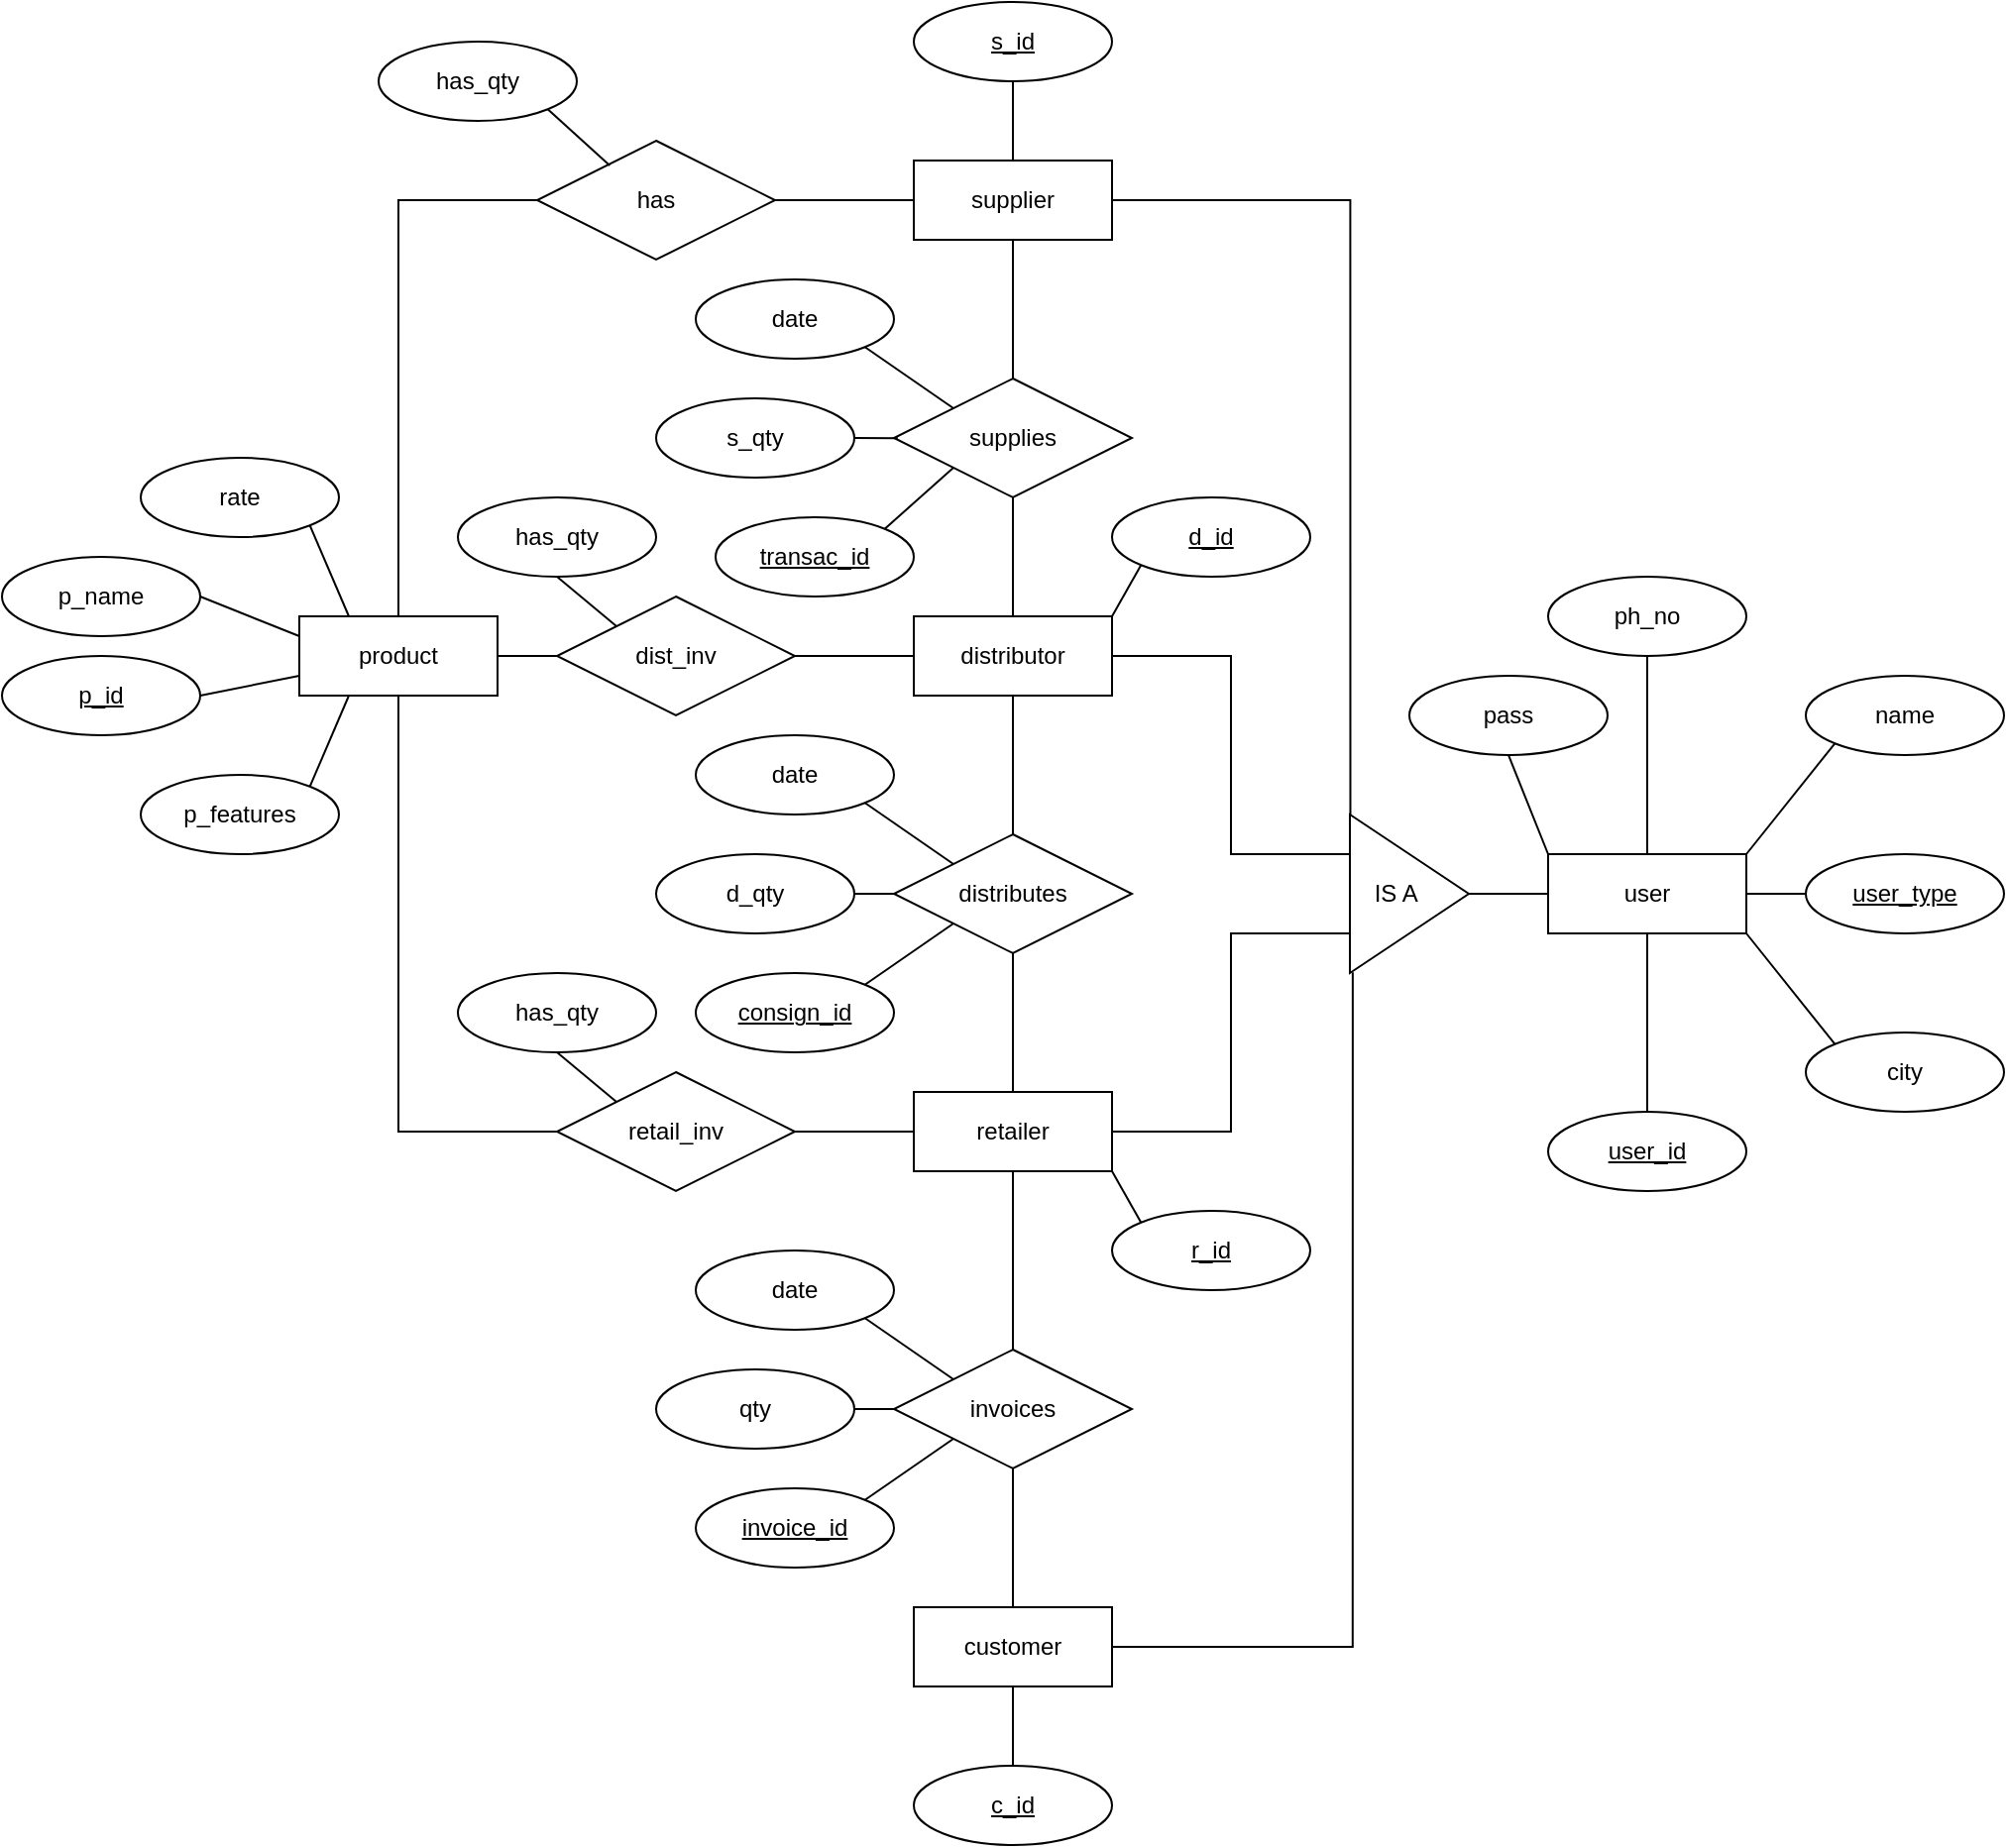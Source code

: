 <mxfile>
    <diagram id="r0-JJ8YWni_cFCn1BBbc" name="Page-1">
        <mxGraphModel dx="1470" dy="614" grid="1" gridSize="10" guides="1" tooltips="1" connect="1" arrows="1" fold="1" page="0" pageScale="1" pageWidth="850" pageHeight="1100" math="0" shadow="0">
            <root>
                <mxCell id="0"/>
                <mxCell id="1" parent="0"/>
                <mxCell id="2" value="product" style="whiteSpace=wrap;html=1;align=center;" vertex="1" parent="1">
                    <mxGeometry x="20" y="390" width="100" height="40" as="geometry"/>
                </mxCell>
                <mxCell id="3" value="supplier" style="whiteSpace=wrap;html=1;align=center;" vertex="1" parent="1">
                    <mxGeometry x="330" y="160" width="100" height="40" as="geometry"/>
                </mxCell>
                <mxCell id="4" value="distributor" style="whiteSpace=wrap;html=1;align=center;" vertex="1" parent="1">
                    <mxGeometry x="330" y="390" width="100" height="40" as="geometry"/>
                </mxCell>
                <mxCell id="5" value="retailer" style="whiteSpace=wrap;html=1;align=center;" vertex="1" parent="1">
                    <mxGeometry x="330" y="630" width="100" height="40" as="geometry"/>
                </mxCell>
                <mxCell id="6" value="customer" style="whiteSpace=wrap;html=1;align=center;" vertex="1" parent="1">
                    <mxGeometry x="330" y="890" width="100" height="40" as="geometry"/>
                </mxCell>
                <mxCell id="7" value="has" style="shape=rhombus;perimeter=rhombusPerimeter;whiteSpace=wrap;html=1;align=center;" vertex="1" parent="1">
                    <mxGeometry x="140" y="150" width="120" height="60" as="geometry"/>
                </mxCell>
                <mxCell id="8" value="retail_inv" style="shape=rhombus;perimeter=rhombusPerimeter;whiteSpace=wrap;html=1;align=center;" vertex="1" parent="1">
                    <mxGeometry x="150" y="620" width="120" height="60" as="geometry"/>
                </mxCell>
                <mxCell id="9" value="dist_inv" style="shape=rhombus;perimeter=rhombusPerimeter;whiteSpace=wrap;html=1;align=center;" vertex="1" parent="1">
                    <mxGeometry x="150" y="380" width="120" height="60" as="geometry"/>
                </mxCell>
                <mxCell id="10" value="invoices" style="shape=rhombus;perimeter=rhombusPerimeter;whiteSpace=wrap;html=1;align=center;" vertex="1" parent="1">
                    <mxGeometry x="320" y="760" width="120" height="60" as="geometry"/>
                </mxCell>
                <mxCell id="11" value="distributes" style="shape=rhombus;perimeter=rhombusPerimeter;whiteSpace=wrap;html=1;align=center;" vertex="1" parent="1">
                    <mxGeometry x="320" y="500" width="120" height="60" as="geometry"/>
                </mxCell>
                <mxCell id="12" value="supplies" style="shape=rhombus;perimeter=rhombusPerimeter;whiteSpace=wrap;html=1;align=center;" vertex="1" parent="1">
                    <mxGeometry x="320" y="270" width="120" height="60" as="geometry"/>
                </mxCell>
                <mxCell id="13" value="" style="endArrow=none;html=1;rounded=0;exitX=0.5;exitY=1;exitDx=0;exitDy=0;entryX=0;entryY=0.5;entryDx=0;entryDy=0;edgeStyle=orthogonalEdgeStyle;" edge="1" parent="1" source="2" target="8">
                    <mxGeometry relative="1" as="geometry">
                        <mxPoint x="300" y="560" as="sourcePoint"/>
                        <mxPoint x="460" y="560" as="targetPoint"/>
                    </mxGeometry>
                </mxCell>
                <mxCell id="14" value="" style="endArrow=none;html=1;rounded=0;exitX=0;exitY=0.5;exitDx=0;exitDy=0;entryX=0.5;entryY=0;entryDx=0;entryDy=0;edgeStyle=orthogonalEdgeStyle;" edge="1" parent="1" source="7" target="2">
                    <mxGeometry relative="1" as="geometry">
                        <mxPoint x="80" y="440" as="sourcePoint"/>
                        <mxPoint x="190" y="660" as="targetPoint"/>
                    </mxGeometry>
                </mxCell>
                <mxCell id="15" value="" style="endArrow=none;html=1;rounded=0;exitX=1;exitY=0.5;exitDx=0;exitDy=0;entryX=0;entryY=0.5;entryDx=0;entryDy=0;edgeStyle=orthogonalEdgeStyle;" edge="1" parent="1" source="2" target="9">
                    <mxGeometry relative="1" as="geometry">
                        <mxPoint x="90" y="450" as="sourcePoint"/>
                        <mxPoint x="200" y="670" as="targetPoint"/>
                    </mxGeometry>
                </mxCell>
                <mxCell id="16" value="" style="endArrow=none;html=1;rounded=0;exitX=1;exitY=0.5;exitDx=0;exitDy=0;entryX=0;entryY=0.5;entryDx=0;entryDy=0;edgeStyle=orthogonalEdgeStyle;" edge="1" parent="1" source="9" target="4">
                    <mxGeometry relative="1" as="geometry">
                        <mxPoint x="70" y="460" as="sourcePoint"/>
                        <mxPoint x="180" y="680" as="targetPoint"/>
                    </mxGeometry>
                </mxCell>
                <mxCell id="17" value="" style="endArrow=none;html=1;rounded=0;exitX=0.5;exitY=1;exitDx=0;exitDy=0;entryX=0.5;entryY=0;entryDx=0;entryDy=0;edgeStyle=orthogonalEdgeStyle;" edge="1" parent="1" source="3" target="12">
                    <mxGeometry relative="1" as="geometry">
                        <mxPoint x="80" y="470" as="sourcePoint"/>
                        <mxPoint x="190" y="690" as="targetPoint"/>
                    </mxGeometry>
                </mxCell>
                <mxCell id="18" value="" style="endArrow=none;html=1;rounded=0;exitX=1;exitY=0.5;exitDx=0;exitDy=0;entryX=0;entryY=0.5;entryDx=0;entryDy=0;edgeStyle=orthogonalEdgeStyle;" edge="1" parent="1" source="7" target="3">
                    <mxGeometry relative="1" as="geometry">
                        <mxPoint x="90" y="480" as="sourcePoint"/>
                        <mxPoint x="200" y="700" as="targetPoint"/>
                    </mxGeometry>
                </mxCell>
                <mxCell id="19" value="" style="endArrow=none;html=1;rounded=0;exitX=0.5;exitY=1;exitDx=0;exitDy=0;edgeStyle=orthogonalEdgeStyle;entryX=0.5;entryY=0;entryDx=0;entryDy=0;" edge="1" parent="1" source="12" target="4">
                    <mxGeometry relative="1" as="geometry">
                        <mxPoint x="100" y="490" as="sourcePoint"/>
                        <mxPoint x="300" y="710" as="targetPoint"/>
                    </mxGeometry>
                </mxCell>
                <mxCell id="21" value="" style="endArrow=none;html=1;rounded=0;exitX=0.5;exitY=1;exitDx=0;exitDy=0;entryX=0.5;entryY=0;entryDx=0;entryDy=0;edgeStyle=orthogonalEdgeStyle;" edge="1" parent="1" source="4" target="11">
                    <mxGeometry relative="1" as="geometry">
                        <mxPoint x="110" y="500" as="sourcePoint"/>
                        <mxPoint x="220" y="720" as="targetPoint"/>
                    </mxGeometry>
                </mxCell>
                <mxCell id="22" value="" style="endArrow=none;html=1;rounded=0;exitX=0.5;exitY=1;exitDx=0;exitDy=0;entryX=0.5;entryY=0;entryDx=0;entryDy=0;edgeStyle=orthogonalEdgeStyle;" edge="1" parent="1" source="11" target="5">
                    <mxGeometry relative="1" as="geometry">
                        <mxPoint x="120" y="510" as="sourcePoint"/>
                        <mxPoint x="230" y="730" as="targetPoint"/>
                    </mxGeometry>
                </mxCell>
                <mxCell id="23" value="" style="endArrow=none;html=1;rounded=0;exitX=1;exitY=0.5;exitDx=0;exitDy=0;entryX=0;entryY=0.5;entryDx=0;entryDy=0;edgeStyle=orthogonalEdgeStyle;" edge="1" parent="1" source="8" target="5">
                    <mxGeometry relative="1" as="geometry">
                        <mxPoint x="130" y="520" as="sourcePoint"/>
                        <mxPoint x="240" y="740" as="targetPoint"/>
                    </mxGeometry>
                </mxCell>
                <mxCell id="27" value="" style="endArrow=none;html=1;rounded=0;exitX=0.5;exitY=1;exitDx=0;exitDy=0;entryX=0.5;entryY=0;entryDx=0;entryDy=0;edgeStyle=orthogonalEdgeStyle;" edge="1" parent="1" source="5" target="10">
                    <mxGeometry relative="1" as="geometry">
                        <mxPoint x="390" y="570" as="sourcePoint"/>
                        <mxPoint x="390" y="640" as="targetPoint"/>
                    </mxGeometry>
                </mxCell>
                <mxCell id="28" value="" style="endArrow=none;html=1;rounded=0;exitX=0.5;exitY=1;exitDx=0;exitDy=0;entryX=0.5;entryY=0;entryDx=0;entryDy=0;edgeStyle=orthogonalEdgeStyle;" edge="1" parent="1" source="10" target="6">
                    <mxGeometry relative="1" as="geometry">
                        <mxPoint x="400" y="580" as="sourcePoint"/>
                        <mxPoint x="400" y="650" as="targetPoint"/>
                    </mxGeometry>
                </mxCell>
                <mxCell id="29" value="user" style="whiteSpace=wrap;html=1;align=center;" vertex="1" parent="1">
                    <mxGeometry x="650" y="510" width="100" height="40" as="geometry"/>
                </mxCell>
                <mxCell id="32" value="IS A&amp;nbsp; &amp;nbsp;&amp;nbsp;" style="triangle;whiteSpace=wrap;html=1;" vertex="1" parent="1">
                    <mxGeometry x="550" y="490" width="60" height="80" as="geometry"/>
                </mxCell>
                <mxCell id="33" value="" style="endArrow=none;html=1;rounded=0;entryX=0;entryY=0.5;entryDx=0;entryDy=0;exitX=1;exitY=0.5;exitDx=0;exitDy=0;" edge="1" parent="1" source="32" target="29">
                    <mxGeometry relative="1" as="geometry">
                        <mxPoint x="630" y="530" as="sourcePoint"/>
                        <mxPoint x="400" y="460" as="targetPoint"/>
                    </mxGeometry>
                </mxCell>
                <mxCell id="34" value="" style="endArrow=none;html=1;rounded=0;exitX=0.004;exitY=0.007;exitDx=0;exitDy=0;entryX=1;entryY=0.5;entryDx=0;entryDy=0;edgeStyle=orthogonalEdgeStyle;elbow=vertical;exitPerimeter=0;" edge="1" parent="1" source="32" target="3">
                    <mxGeometry relative="1" as="geometry">
                        <mxPoint x="610.0" y="540" as="sourcePoint"/>
                        <mxPoint x="660.0" y="540" as="targetPoint"/>
                    </mxGeometry>
                </mxCell>
                <mxCell id="36" value="" style="endArrow=none;html=1;rounded=0;exitX=0;exitY=0.25;exitDx=0;exitDy=0;entryX=1;entryY=0.5;entryDx=0;entryDy=0;edgeStyle=orthogonalEdgeStyle;elbow=vertical;" edge="1" parent="1" source="32" target="4">
                    <mxGeometry relative="1" as="geometry">
                        <mxPoint x="610.24" y="500.56" as="sourcePoint"/>
                        <mxPoint x="440" y="190.0" as="targetPoint"/>
                    </mxGeometry>
                </mxCell>
                <mxCell id="37" value="" style="endArrow=none;html=1;rounded=0;exitX=0;exitY=0.75;exitDx=0;exitDy=0;entryX=1;entryY=0.5;entryDx=0;entryDy=0;edgeStyle=orthogonalEdgeStyle;elbow=vertical;" edge="1" parent="1" source="32" target="5">
                    <mxGeometry relative="1" as="geometry">
                        <mxPoint x="620.24" y="510.56" as="sourcePoint"/>
                        <mxPoint x="450" y="200.0" as="targetPoint"/>
                    </mxGeometry>
                </mxCell>
                <mxCell id="38" value="" style="endArrow=none;html=1;rounded=0;exitX=0.024;exitY=0.996;exitDx=0;exitDy=0;entryX=1;entryY=0.5;entryDx=0;entryDy=0;edgeStyle=orthogonalEdgeStyle;elbow=vertical;exitPerimeter=0;" edge="1" parent="1" source="32" target="6">
                    <mxGeometry relative="1" as="geometry">
                        <mxPoint x="630.24" y="520.56" as="sourcePoint"/>
                        <mxPoint x="460" y="210.0" as="targetPoint"/>
                    </mxGeometry>
                </mxCell>
                <mxCell id="40" value="pass" style="ellipse;whiteSpace=wrap;html=1;align=center;" vertex="1" parent="1">
                    <mxGeometry x="580" y="420" width="100" height="40" as="geometry"/>
                </mxCell>
                <mxCell id="41" value="user_id" style="ellipse;whiteSpace=wrap;html=1;align=center;fontStyle=4;" vertex="1" parent="1">
                    <mxGeometry x="650" y="640" width="100" height="40" as="geometry"/>
                </mxCell>
                <mxCell id="42" value="user_type" style="ellipse;whiteSpace=wrap;html=1;align=center;fontStyle=4;" vertex="1" parent="1">
                    <mxGeometry x="780" y="510" width="100" height="40" as="geometry"/>
                </mxCell>
                <mxCell id="43" value="" style="endArrow=none;html=1;rounded=0;elbow=vertical;exitX=0.5;exitY=1;exitDx=0;exitDy=0;entryX=0.5;entryY=0;entryDx=0;entryDy=0;" edge="1" parent="1" source="29" target="41">
                    <mxGeometry relative="1" as="geometry">
                        <mxPoint x="650" y="550" as="sourcePoint"/>
                        <mxPoint x="670" y="480" as="targetPoint"/>
                    </mxGeometry>
                </mxCell>
                <mxCell id="44" value="" style="endArrow=none;html=1;rounded=0;elbow=vertical;exitX=1;exitY=0.5;exitDx=0;exitDy=0;entryX=0;entryY=0.5;entryDx=0;entryDy=0;" edge="1" parent="1" source="29" target="42">
                    <mxGeometry relative="1" as="geometry">
                        <mxPoint x="710" y="560" as="sourcePoint"/>
                        <mxPoint x="710" y="600" as="targetPoint"/>
                    </mxGeometry>
                </mxCell>
                <mxCell id="45" value="" style="endArrow=none;html=1;rounded=0;elbow=vertical;exitX=0.5;exitY=1;exitDx=0;exitDy=0;entryX=0;entryY=0;entryDx=0;entryDy=0;" edge="1" parent="1" source="40" target="29">
                    <mxGeometry relative="1" as="geometry">
                        <mxPoint x="720" y="570" as="sourcePoint"/>
                        <mxPoint x="720" y="610" as="targetPoint"/>
                    </mxGeometry>
                </mxCell>
                <mxCell id="46" value="name" style="ellipse;whiteSpace=wrap;html=1;align=center;" vertex="1" parent="1">
                    <mxGeometry x="780" y="420" width="100" height="40" as="geometry"/>
                </mxCell>
                <mxCell id="47" value="" style="endArrow=none;html=1;rounded=0;elbow=vertical;exitX=0;exitY=1;exitDx=0;exitDy=0;entryX=1;entryY=0;entryDx=0;entryDy=0;" edge="1" parent="1" source="46" target="29">
                    <mxGeometry relative="1" as="geometry">
                        <mxPoint x="830" y="540" as="sourcePoint"/>
                        <mxPoint x="810" y="480" as="targetPoint"/>
                    </mxGeometry>
                </mxCell>
                <mxCell id="48" value="city" style="ellipse;whiteSpace=wrap;html=1;align=center;" vertex="1" parent="1">
                    <mxGeometry x="780" y="600" width="100" height="40" as="geometry"/>
                </mxCell>
                <mxCell id="49" value="" style="endArrow=none;html=1;rounded=0;elbow=vertical;exitX=0;exitY=0;exitDx=0;exitDy=0;entryX=1;entryY=1;entryDx=0;entryDy=0;" edge="1" parent="1" source="48" target="29">
                    <mxGeometry relative="1" as="geometry">
                        <mxPoint x="880" y="740" as="sourcePoint"/>
                        <mxPoint x="860" y="680" as="targetPoint"/>
                    </mxGeometry>
                </mxCell>
                <mxCell id="50" value="ph_no" style="ellipse;whiteSpace=wrap;html=1;align=center;" vertex="1" parent="1">
                    <mxGeometry x="650" y="370" width="100" height="40" as="geometry"/>
                </mxCell>
                <mxCell id="51" value="" style="endArrow=none;html=1;rounded=0;elbow=vertical;exitX=0.5;exitY=1;exitDx=0;exitDy=0;entryX=0.5;entryY=0;entryDx=0;entryDy=0;" edge="1" parent="1" source="50" target="29">
                    <mxGeometry relative="1" as="geometry">
                        <mxPoint x="800" y="430" as="sourcePoint"/>
                        <mxPoint x="780" y="370" as="targetPoint"/>
                    </mxGeometry>
                </mxCell>
                <mxCell id="54" value="s_id" style="ellipse;whiteSpace=wrap;html=1;align=center;fontStyle=4;" vertex="1" parent="1">
                    <mxGeometry x="330" y="80" width="100" height="40" as="geometry"/>
                </mxCell>
                <mxCell id="55" value="" style="endArrow=none;html=1;rounded=0;elbow=vertical;exitX=0.5;exitY=0;exitDx=0;exitDy=0;entryX=0.5;entryY=1;entryDx=0;entryDy=0;" edge="1" parent="1" target="54" source="3">
                    <mxGeometry relative="1" as="geometry">
                        <mxPoint x="375.0" y="160" as="sourcePoint"/>
                        <mxPoint x="430" y="-40" as="targetPoint"/>
                    </mxGeometry>
                </mxCell>
                <mxCell id="56" value="d_id" style="ellipse;whiteSpace=wrap;html=1;align=center;fontStyle=4;" vertex="1" parent="1">
                    <mxGeometry x="430" y="330" width="100" height="40" as="geometry"/>
                </mxCell>
                <mxCell id="57" value="" style="endArrow=none;html=1;rounded=0;elbow=vertical;exitX=1;exitY=0;exitDx=0;exitDy=0;entryX=0;entryY=1;entryDx=0;entryDy=0;" edge="1" parent="1" target="56" source="4">
                    <mxGeometry relative="1" as="geometry">
                        <mxPoint x="535" y="290" as="sourcePoint"/>
                        <mxPoint x="530" y="220" as="targetPoint"/>
                    </mxGeometry>
                </mxCell>
                <mxCell id="58" value="r_id" style="ellipse;whiteSpace=wrap;html=1;align=center;fontStyle=4;" vertex="1" parent="1">
                    <mxGeometry x="430" y="690" width="100" height="40" as="geometry"/>
                </mxCell>
                <mxCell id="59" value="" style="endArrow=none;html=1;rounded=0;elbow=vertical;exitX=1;exitY=1;exitDx=0;exitDy=0;entryX=0;entryY=0;entryDx=0;entryDy=0;" edge="1" parent="1" target="58" source="5">
                    <mxGeometry relative="1" as="geometry">
                        <mxPoint x="440" y="750" as="sourcePoint"/>
                        <mxPoint x="540" y="580" as="targetPoint"/>
                    </mxGeometry>
                </mxCell>
                <mxCell id="60" value="c_id" style="ellipse;whiteSpace=wrap;html=1;align=center;fontStyle=4;" vertex="1" parent="1">
                    <mxGeometry x="330" y="970" width="100" height="40" as="geometry"/>
                </mxCell>
                <mxCell id="61" value="" style="endArrow=none;html=1;rounded=0;elbow=vertical;exitX=0.5;exitY=1;exitDx=0;exitDy=0;entryX=0.5;entryY=0;entryDx=0;entryDy=0;" edge="1" parent="1" target="60" source="6">
                    <mxGeometry relative="1" as="geometry">
                        <mxPoint x="190" y="940" as="sourcePoint"/>
                        <mxPoint x="290" y="770" as="targetPoint"/>
                    </mxGeometry>
                </mxCell>
                <mxCell id="64" value="invoice_id" style="ellipse;whiteSpace=wrap;html=1;align=center;fontStyle=4;" vertex="1" parent="1">
                    <mxGeometry x="220" y="830" width="100" height="40" as="geometry"/>
                </mxCell>
                <mxCell id="65" value="" style="endArrow=none;html=1;rounded=0;elbow=vertical;exitX=0;exitY=1;exitDx=0;exitDy=0;entryX=1;entryY=0;entryDx=0;entryDy=0;" edge="1" parent="1" target="64" source="10">
                    <mxGeometry relative="1" as="geometry">
                        <mxPoint x="240" y="740" as="sourcePoint"/>
                        <mxPoint x="340" y="570" as="targetPoint"/>
                    </mxGeometry>
                </mxCell>
                <mxCell id="66" value="consign_id" style="ellipse;whiteSpace=wrap;html=1;align=center;fontStyle=4;" vertex="1" parent="1">
                    <mxGeometry x="220" y="570" width="100" height="40" as="geometry"/>
                </mxCell>
                <mxCell id="67" value="" style="endArrow=none;html=1;rounded=0;elbow=vertical;entryX=1;entryY=0;entryDx=0;entryDy=0;exitX=0;exitY=1;exitDx=0;exitDy=0;" edge="1" parent="1" target="66" source="11">
                    <mxGeometry relative="1" as="geometry">
                        <mxPoint x="350" y="545" as="sourcePoint"/>
                        <mxPoint x="340" y="310" as="targetPoint"/>
                    </mxGeometry>
                </mxCell>
                <mxCell id="68" value="transac_id" style="ellipse;whiteSpace=wrap;html=1;align=center;fontStyle=4;" vertex="1" parent="1">
                    <mxGeometry x="230" y="340" width="100" height="40" as="geometry"/>
                </mxCell>
                <mxCell id="69" value="" style="endArrow=none;html=1;rounded=0;elbow=vertical;exitX=0;exitY=1;exitDx=0;exitDy=0;entryX=1;entryY=0;entryDx=0;entryDy=0;" edge="1" parent="1" target="68" source="12">
                    <mxGeometry relative="1" as="geometry">
                        <mxPoint x="350" y="315" as="sourcePoint"/>
                        <mxPoint x="340" y="80" as="targetPoint"/>
                    </mxGeometry>
                </mxCell>
                <mxCell id="70" value="date" style="ellipse;whiteSpace=wrap;html=1;align=center;" vertex="1" parent="1">
                    <mxGeometry x="220" y="450" width="100" height="40" as="geometry"/>
                </mxCell>
                <mxCell id="71" value="" style="endArrow=none;html=1;rounded=0;elbow=vertical;exitX=1;exitY=1;exitDx=0;exitDy=0;entryX=0;entryY=0;entryDx=0;entryDy=0;" edge="1" parent="1" source="70" target="11">
                    <mxGeometry relative="1" as="geometry">
                        <mxPoint x="370" y="585" as="sourcePoint"/>
                        <mxPoint x="350" y="510" as="targetPoint"/>
                    </mxGeometry>
                </mxCell>
                <mxCell id="72" value="date" style="ellipse;whiteSpace=wrap;html=1;align=center;" vertex="1" parent="1">
                    <mxGeometry x="220" y="220" width="100" height="40" as="geometry"/>
                </mxCell>
                <mxCell id="73" value="" style="endArrow=none;html=1;rounded=0;elbow=vertical;exitX=1;exitY=1;exitDx=0;exitDy=0;entryX=0;entryY=0;entryDx=0;entryDy=0;" edge="1" parent="1" source="72" target="12">
                    <mxGeometry relative="1" as="geometry">
                        <mxPoint x="370" y="355" as="sourcePoint"/>
                        <mxPoint x="350" y="285" as="targetPoint"/>
                    </mxGeometry>
                </mxCell>
                <mxCell id="74" value="date" style="ellipse;whiteSpace=wrap;html=1;align=center;" vertex="1" parent="1">
                    <mxGeometry x="220" y="710" width="100" height="40" as="geometry"/>
                </mxCell>
                <mxCell id="75" value="" style="endArrow=none;html=1;rounded=0;elbow=vertical;exitX=1;exitY=1;exitDx=0;exitDy=0;entryX=0;entryY=0;entryDx=0;entryDy=0;" edge="1" parent="1" source="74" target="10">
                    <mxGeometry relative="1" as="geometry">
                        <mxPoint x="370" y="845" as="sourcePoint"/>
                        <mxPoint x="350" y="775" as="targetPoint"/>
                    </mxGeometry>
                </mxCell>
                <mxCell id="76" value="p_id" style="ellipse;whiteSpace=wrap;html=1;align=center;fontStyle=4;" vertex="1" parent="1">
                    <mxGeometry x="-130" y="410" width="100" height="40" as="geometry"/>
                </mxCell>
                <mxCell id="77" value="" style="endArrow=none;html=1;rounded=0;elbow=vertical;entryX=1;entryY=0.5;entryDx=0;entryDy=0;exitX=0;exitY=0.75;exitDx=0;exitDy=0;" edge="1" parent="1" target="76" source="2">
                    <mxGeometry relative="1" as="geometry">
                        <mxPoint x="20" y="425" as="sourcePoint"/>
                        <mxPoint x="10" y="190" as="targetPoint"/>
                    </mxGeometry>
                </mxCell>
                <mxCell id="78" value="p_name" style="ellipse;whiteSpace=wrap;html=1;align=center;" vertex="1" parent="1">
                    <mxGeometry x="-130" y="360" width="100" height="40" as="geometry"/>
                </mxCell>
                <mxCell id="79" value="" style="endArrow=none;html=1;rounded=0;elbow=vertical;entryX=0;entryY=0.25;entryDx=0;entryDy=0;exitX=1;exitY=0.5;exitDx=0;exitDy=0;" edge="1" parent="1" source="78" target="2">
                    <mxGeometry relative="1" as="geometry">
                        <mxPoint x="-10" y="370" as="sourcePoint"/>
                        <mxPoint x="20" y="395" as="targetPoint"/>
                    </mxGeometry>
                </mxCell>
                <mxCell id="80" value="rate" style="ellipse;whiteSpace=wrap;html=1;align=center;" vertex="1" parent="1">
                    <mxGeometry x="-60" y="310" width="100" height="40" as="geometry"/>
                </mxCell>
                <mxCell id="81" value="" style="endArrow=none;html=1;rounded=0;elbow=vertical;entryX=0.25;entryY=0;entryDx=0;entryDy=0;exitX=1;exitY=1;exitDx=0;exitDy=0;" edge="1" parent="1" source="80" target="2">
                    <mxGeometry relative="1" as="geometry">
                        <mxPoint x="30" y="300" as="sourcePoint"/>
                        <mxPoint x="60.0" y="330" as="targetPoint"/>
                    </mxGeometry>
                </mxCell>
                <mxCell id="82" value="p_features" style="ellipse;whiteSpace=wrap;html=1;align=center;" vertex="1" parent="1">
                    <mxGeometry x="-60" y="470" width="100" height="40" as="geometry"/>
                </mxCell>
                <mxCell id="83" value="" style="endArrow=none;html=1;rounded=0;elbow=vertical;entryX=0.25;entryY=1;entryDx=0;entryDy=0;exitX=1;exitY=0;exitDx=0;exitDy=0;" edge="1" parent="1" source="82" target="2">
                    <mxGeometry relative="1" as="geometry">
                        <mxPoint x="35" y="480" as="sourcePoint"/>
                        <mxPoint x="65.0" y="510" as="targetPoint"/>
                    </mxGeometry>
                </mxCell>
                <mxCell id="84" value="has_qty" style="ellipse;whiteSpace=wrap;html=1;align=center;" vertex="1" parent="1">
                    <mxGeometry x="60" y="100" width="100" height="40" as="geometry"/>
                </mxCell>
                <mxCell id="85" value="" style="endArrow=none;html=1;rounded=0;elbow=vertical;exitX=1;exitY=1;exitDx=0;exitDy=0;entryX=0.305;entryY=0.208;entryDx=0;entryDy=0;entryPerimeter=0;" edge="1" parent="1" source="84" target="7">
                    <mxGeometry relative="1" as="geometry">
                        <mxPoint x="210" y="215" as="sourcePoint"/>
                        <mxPoint x="170" y="160.0" as="targetPoint"/>
                    </mxGeometry>
                </mxCell>
                <mxCell id="89" value="has_qty" style="ellipse;whiteSpace=wrap;html=1;align=center;" vertex="1" parent="1">
                    <mxGeometry x="100" y="330" width="100" height="40" as="geometry"/>
                </mxCell>
                <mxCell id="90" value="" style="endArrow=none;html=1;rounded=0;elbow=vertical;exitX=0.5;exitY=1;exitDx=0;exitDy=0;entryX=0;entryY=0;entryDx=0;entryDy=0;" edge="1" parent="1" source="89" target="9">
                    <mxGeometry relative="1" as="geometry">
                        <mxPoint x="240" y="433.76" as="sourcePoint"/>
                        <mxPoint x="206.6" y="381.24" as="targetPoint"/>
                    </mxGeometry>
                </mxCell>
                <mxCell id="91" value="has_qty" style="ellipse;whiteSpace=wrap;html=1;align=center;" vertex="1" parent="1">
                    <mxGeometry x="100" y="570" width="100" height="40" as="geometry"/>
                </mxCell>
                <mxCell id="92" value="" style="endArrow=none;html=1;rounded=0;elbow=vertical;exitX=0.5;exitY=1;exitDx=0;exitDy=0;entryX=0;entryY=0;entryDx=0;entryDy=0;" edge="1" parent="1" source="91" target="8">
                    <mxGeometry relative="1" as="geometry">
                        <mxPoint x="240" y="668.76" as="sourcePoint"/>
                        <mxPoint x="180" y="630" as="targetPoint"/>
                    </mxGeometry>
                </mxCell>
                <mxCell id="94" value="qty" style="ellipse;whiteSpace=wrap;html=1;align=center;" vertex="1" parent="1">
                    <mxGeometry x="200" y="770" width="100" height="40" as="geometry"/>
                </mxCell>
                <mxCell id="95" value="" style="endArrow=none;html=1;rounded=0;elbow=vertical;exitX=1;exitY=0.5;exitDx=0;exitDy=0;entryX=0;entryY=0.5;entryDx=0;entryDy=0;" edge="1" parent="1" source="94" target="10">
                    <mxGeometry relative="1" as="geometry">
                        <mxPoint x="315.224" y="754.195" as="sourcePoint"/>
                        <mxPoint x="320" y="790" as="targetPoint"/>
                    </mxGeometry>
                </mxCell>
                <mxCell id="99" value="d_qty" style="ellipse;whiteSpace=wrap;html=1;align=center;" vertex="1" parent="1">
                    <mxGeometry x="200" y="510" width="100" height="40" as="geometry"/>
                </mxCell>
                <mxCell id="100" value="" style="endArrow=none;html=1;rounded=0;elbow=vertical;exitX=1;exitY=0.5;exitDx=0;exitDy=0;entryX=0.01;entryY=0.501;entryDx=0;entryDy=0;entryPerimeter=0;" edge="1" parent="1" source="99" target="11">
                    <mxGeometry relative="1" as="geometry">
                        <mxPoint x="315.224" y="494.195" as="sourcePoint"/>
                        <mxPoint x="320" y="530" as="targetPoint"/>
                    </mxGeometry>
                </mxCell>
                <mxCell id="101" value="s_qty" style="ellipse;whiteSpace=wrap;html=1;align=center;" vertex="1" parent="1">
                    <mxGeometry x="200" y="280" width="100" height="40" as="geometry"/>
                </mxCell>
                <mxCell id="102" value="" style="endArrow=none;html=1;rounded=0;elbow=vertical;exitX=1;exitY=0.5;exitDx=0;exitDy=0;entryX=0.016;entryY=0.503;entryDx=0;entryDy=0;entryPerimeter=0;" edge="1" parent="1" source="101" target="12">
                    <mxGeometry relative="1" as="geometry">
                        <mxPoint x="315.224" y="264.195" as="sourcePoint"/>
                        <mxPoint x="320" y="300" as="targetPoint"/>
                    </mxGeometry>
                </mxCell>
            </root>
        </mxGraphModel>
    </diagram>
</mxfile>